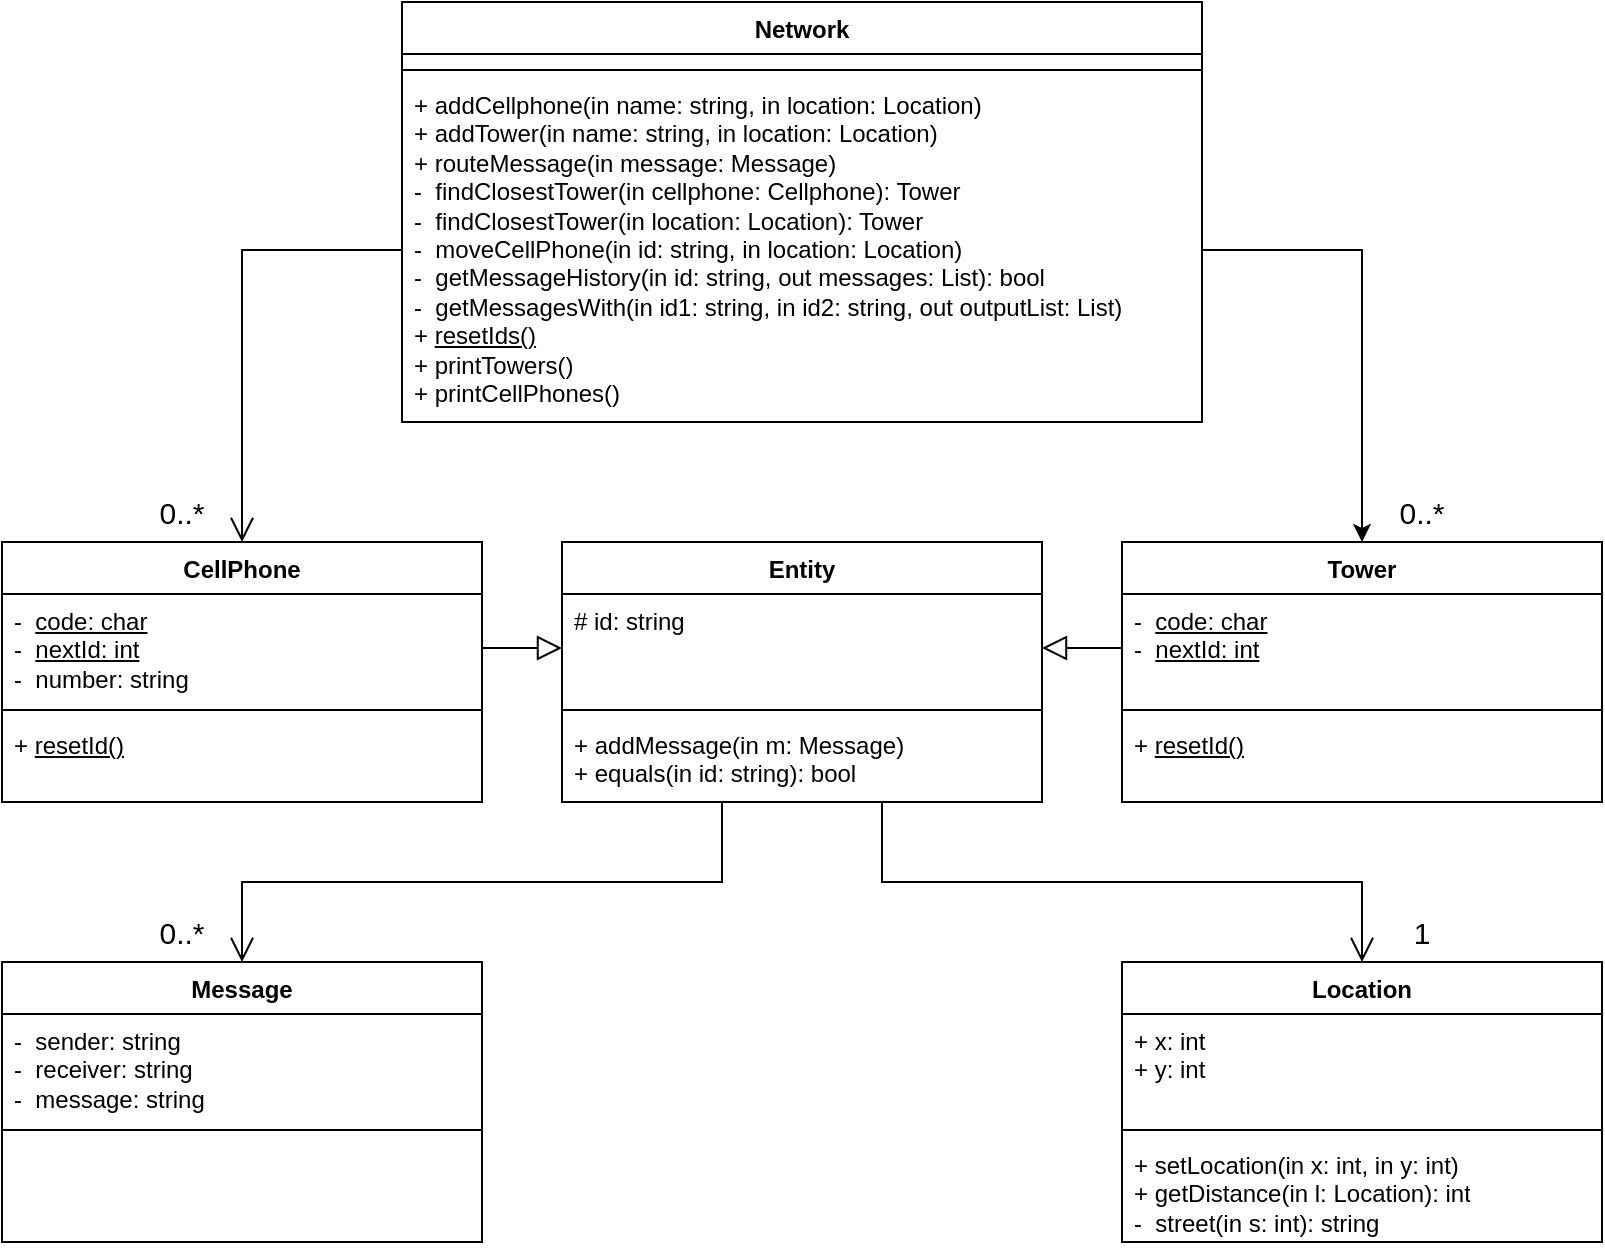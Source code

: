 <mxfile version="22.1.2" type="github">
  <diagram id="C5RBs43oDa-KdzZeNtuy" name="Page-1">
    <mxGraphModel dx="1167" dy="693" grid="1" gridSize="10" guides="1" tooltips="1" connect="1" arrows="1" fold="1" page="1" pageScale="1" pageWidth="850" pageHeight="1100" math="0" shadow="0">
      <root>
        <mxCell id="WIyWlLk6GJQsqaUBKTNV-0" />
        <mxCell id="WIyWlLk6GJQsqaUBKTNV-1" parent="WIyWlLk6GJQsqaUBKTNV-0" />
        <mxCell id="0oTE2nUID6lhTaBn_6L_-1" value="Network" style="swimlane;fontStyle=1;align=center;verticalAlign=top;childLayout=stackLayout;horizontal=1;startSize=26;horizontalStack=0;resizeParent=1;resizeParentMax=0;resizeLast=0;collapsible=1;marginBottom=0;whiteSpace=wrap;html=1;" parent="WIyWlLk6GJQsqaUBKTNV-1" vertex="1">
          <mxGeometry x="200" width="400" height="210" as="geometry" />
        </mxCell>
        <mxCell id="0oTE2nUID6lhTaBn_6L_-2" value="&lt;div&gt;&lt;br&gt;&lt;/div&gt;" style="text;strokeColor=none;fillColor=none;align=left;verticalAlign=top;spacingLeft=4;spacingRight=4;overflow=hidden;rotatable=0;points=[[0,0.5],[1,0.5]];portConstraint=eastwest;whiteSpace=wrap;html=1;" parent="0oTE2nUID6lhTaBn_6L_-1" vertex="1">
          <mxGeometry y="26" width="400" height="4" as="geometry" />
        </mxCell>
        <mxCell id="0oTE2nUID6lhTaBn_6L_-3" value="" style="line;strokeWidth=1;fillColor=none;align=left;verticalAlign=middle;spacingTop=-1;spacingLeft=3;spacingRight=3;rotatable=0;labelPosition=right;points=[];portConstraint=eastwest;strokeColor=inherit;" parent="0oTE2nUID6lhTaBn_6L_-1" vertex="1">
          <mxGeometry y="30" width="400" height="8" as="geometry" />
        </mxCell>
        <mxCell id="0oTE2nUID6lhTaBn_6L_-4" value="&lt;div&gt;&lt;div style=&quot;border-color: var(--border-color);&quot;&gt;+ addCellphone(in name: string, in location: Location)&lt;br style=&quot;border-color: var(--border-color);&quot;&gt;+ addTower(in name: string, in location: Location)&lt;/div&gt;&lt;div style=&quot;border-color: var(--border-color);&quot;&gt;+ routeMessage(in message: Message)&lt;br style=&quot;border-color: var(--border-color);&quot;&gt;-&amp;nbsp; findClosestTower(in&amp;nbsp;cellphone: Cellphone): Tower&lt;br style=&quot;border-color: var(--border-color);&quot;&gt;-&amp;nbsp; findClosestTower(in location: Location): Tower&lt;br style=&quot;border-color: var(--border-color);&quot;&gt;&lt;/div&gt;-&amp;nbsp; moveCellPhone(in id: string, in location: Location)&lt;br style=&quot;border-color: var(--border-color);&quot;&gt;&lt;div style=&quot;border-color: var(--border-color);&quot;&gt;-&amp;nbsp; getMessageHistory(in id: string, out messages: List): bool&lt;br&gt;&lt;/div&gt;&lt;div style=&quot;border-color: var(--border-color);&quot;&gt;-&amp;nbsp; getMessagesWith(in id1: string, in id2: string, out outputList: List)&lt;br style=&quot;border-color: var(--border-color);&quot;&gt;+ &lt;u&gt;resetIds()&lt;/u&gt;&lt;br style=&quot;border-color: var(--border-color);&quot;&gt;&lt;/div&gt;&lt;div style=&quot;border-color: var(--border-color);&quot;&gt;+ printTowers()&lt;/div&gt;&lt;div style=&quot;border-color: var(--border-color);&quot;&gt;+ printCellPhones()&lt;/div&gt;&lt;/div&gt;" style="text;strokeColor=none;fillColor=none;align=left;verticalAlign=top;spacingLeft=4;spacingRight=4;overflow=hidden;rotatable=0;points=[[0,0.5],[1,0.5]];portConstraint=eastwest;whiteSpace=wrap;html=1;" parent="0oTE2nUID6lhTaBn_6L_-1" vertex="1">
          <mxGeometry y="38" width="400" height="172" as="geometry" />
        </mxCell>
        <mxCell id="z44Hdahtrjjeqq5iOIPm-3" value="CellPhone" style="swimlane;fontStyle=1;align=center;verticalAlign=top;childLayout=stackLayout;horizontal=1;startSize=26;horizontalStack=0;resizeParent=1;resizeParentMax=0;resizeLast=0;collapsible=1;marginBottom=0;whiteSpace=wrap;html=1;" parent="WIyWlLk6GJQsqaUBKTNV-1" vertex="1">
          <mxGeometry y="270" width="240" height="130" as="geometry" />
        </mxCell>
        <mxCell id="z44Hdahtrjjeqq5iOIPm-4" value="&lt;div&gt;-&amp;nbsp; &lt;u&gt;code: char&lt;br&gt;&lt;/u&gt;&lt;/div&gt;&lt;div&gt;-&amp;nbsp; &lt;u&gt;nextId: int&lt;/u&gt;&lt;/div&gt;&lt;div&gt;-&amp;nbsp; number: string&lt;br&gt;&lt;/div&gt;" style="text;strokeColor=none;fillColor=none;align=left;verticalAlign=top;spacingLeft=4;spacingRight=4;overflow=hidden;rotatable=0;points=[[0,0.5],[1,0.5]];portConstraint=eastwest;whiteSpace=wrap;html=1;" parent="z44Hdahtrjjeqq5iOIPm-3" vertex="1">
          <mxGeometry y="26" width="240" height="54" as="geometry" />
        </mxCell>
        <mxCell id="z44Hdahtrjjeqq5iOIPm-5" value="" style="line;strokeWidth=1;fillColor=none;align=left;verticalAlign=middle;spacingTop=-1;spacingLeft=3;spacingRight=3;rotatable=0;labelPosition=right;points=[];portConstraint=eastwest;strokeColor=inherit;" parent="z44Hdahtrjjeqq5iOIPm-3" vertex="1">
          <mxGeometry y="80" width="240" height="8" as="geometry" />
        </mxCell>
        <mxCell id="z44Hdahtrjjeqq5iOIPm-6" value="&lt;div&gt;+ &lt;u&gt;resetId()&lt;/u&gt;&lt;/div&gt;" style="text;strokeColor=none;fillColor=none;align=left;verticalAlign=top;spacingLeft=4;spacingRight=4;overflow=hidden;rotatable=0;points=[[0,0.5],[1,0.5]];portConstraint=eastwest;whiteSpace=wrap;html=1;" parent="z44Hdahtrjjeqq5iOIPm-3" vertex="1">
          <mxGeometry y="88" width="240" height="42" as="geometry" />
        </mxCell>
        <mxCell id="z44Hdahtrjjeqq5iOIPm-7" value="Tower" style="swimlane;fontStyle=1;align=center;verticalAlign=top;childLayout=stackLayout;horizontal=1;startSize=26;horizontalStack=0;resizeParent=1;resizeParentMax=0;resizeLast=0;collapsible=1;marginBottom=0;whiteSpace=wrap;html=1;" parent="WIyWlLk6GJQsqaUBKTNV-1" vertex="1">
          <mxGeometry x="560" y="270" width="240" height="130" as="geometry" />
        </mxCell>
        <mxCell id="z44Hdahtrjjeqq5iOIPm-8" value="&lt;div&gt;-&amp;nbsp; &lt;u&gt;code: char&lt;br&gt;&lt;/u&gt;&lt;/div&gt;&lt;div&gt;-&amp;nbsp; &lt;u&gt;nextId: int&lt;/u&gt;&lt;/div&gt;" style="text;strokeColor=none;fillColor=none;align=left;verticalAlign=top;spacingLeft=4;spacingRight=4;overflow=hidden;rotatable=0;points=[[0,0.5],[1,0.5]];portConstraint=eastwest;whiteSpace=wrap;html=1;" parent="z44Hdahtrjjeqq5iOIPm-7" vertex="1">
          <mxGeometry y="26" width="240" height="54" as="geometry" />
        </mxCell>
        <mxCell id="z44Hdahtrjjeqq5iOIPm-9" value="" style="line;strokeWidth=1;fillColor=none;align=left;verticalAlign=middle;spacingTop=-1;spacingLeft=3;spacingRight=3;rotatable=0;labelPosition=right;points=[];portConstraint=eastwest;strokeColor=inherit;" parent="z44Hdahtrjjeqq5iOIPm-7" vertex="1">
          <mxGeometry y="80" width="240" height="8" as="geometry" />
        </mxCell>
        <mxCell id="z44Hdahtrjjeqq5iOIPm-10" value="&lt;div&gt;+ &lt;u&gt;resetId()&lt;/u&gt;&lt;/div&gt;" style="text;strokeColor=none;fillColor=none;align=left;verticalAlign=top;spacingLeft=4;spacingRight=4;overflow=hidden;rotatable=0;points=[[0,0.5],[1,0.5]];portConstraint=eastwest;whiteSpace=wrap;html=1;" parent="z44Hdahtrjjeqq5iOIPm-7" vertex="1">
          <mxGeometry y="88" width="240" height="42" as="geometry" />
        </mxCell>
        <mxCell id="z44Hdahtrjjeqq5iOIPm-29" value="" style="edgeStyle=orthogonalEdgeStyle;rounded=0;orthogonalLoop=1;jettySize=auto;html=1;entryX=0.5;entryY=0;entryDx=0;entryDy=0;endArrow=open;endFill=0;endSize=10;" parent="WIyWlLk6GJQsqaUBKTNV-1" target="z44Hdahtrjjeqq5iOIPm-25" edge="1">
          <mxGeometry relative="1" as="geometry">
            <Array as="points">
              <mxPoint x="360" y="440" />
              <mxPoint x="120" y="440" />
            </Array>
            <mxPoint x="360" y="400" as="sourcePoint" />
            <mxPoint x="120" y="440" as="targetPoint" />
          </mxGeometry>
        </mxCell>
        <mxCell id="z44Hdahtrjjeqq5iOIPm-11" value="Entity" style="swimlane;fontStyle=1;align=center;verticalAlign=top;childLayout=stackLayout;horizontal=1;startSize=26;horizontalStack=0;resizeParent=1;resizeParentMax=0;resizeLast=0;collapsible=1;marginBottom=0;whiteSpace=wrap;html=1;" parent="WIyWlLk6GJQsqaUBKTNV-1" vertex="1">
          <mxGeometry x="280" y="270" width="240" height="130" as="geometry" />
        </mxCell>
        <mxCell id="z44Hdahtrjjeqq5iOIPm-12" value="# id: string" style="text;strokeColor=none;fillColor=none;align=left;verticalAlign=top;spacingLeft=4;spacingRight=4;overflow=hidden;rotatable=0;points=[[0,0.5],[1,0.5]];portConstraint=eastwest;whiteSpace=wrap;html=1;" parent="z44Hdahtrjjeqq5iOIPm-11" vertex="1">
          <mxGeometry y="26" width="240" height="54" as="geometry" />
        </mxCell>
        <mxCell id="z44Hdahtrjjeqq5iOIPm-13" value="" style="line;strokeWidth=1;fillColor=none;align=left;verticalAlign=middle;spacingTop=-1;spacingLeft=3;spacingRight=3;rotatable=0;labelPosition=right;points=[];portConstraint=eastwest;strokeColor=inherit;" parent="z44Hdahtrjjeqq5iOIPm-11" vertex="1">
          <mxGeometry y="80" width="240" height="8" as="geometry" />
        </mxCell>
        <mxCell id="z44Hdahtrjjeqq5iOIPm-14" value="+ addMessage(in m: Message)&lt;br&gt;+&amp;nbsp;equals(in id: string): bool" style="text;strokeColor=none;fillColor=none;align=left;verticalAlign=top;spacingLeft=4;spacingRight=4;overflow=hidden;rotatable=0;points=[[0,0.5],[1,0.5]];portConstraint=eastwest;whiteSpace=wrap;html=1;" parent="z44Hdahtrjjeqq5iOIPm-11" vertex="1">
          <mxGeometry y="88" width="240" height="42" as="geometry" />
        </mxCell>
        <mxCell id="z44Hdahtrjjeqq5iOIPm-20" value="&lt;font style=&quot;font-size: 15px;&quot;&gt;0..*&lt;/font&gt;" style="text;html=1;strokeColor=none;fillColor=none;align=center;verticalAlign=middle;whiteSpace=wrap;rounded=0;" parent="WIyWlLk6GJQsqaUBKTNV-1" vertex="1">
          <mxGeometry x="60" y="240" width="60" height="30" as="geometry" />
        </mxCell>
        <mxCell id="z44Hdahtrjjeqq5iOIPm-25" value="Message" style="swimlane;fontStyle=1;align=center;verticalAlign=top;childLayout=stackLayout;horizontal=1;startSize=26;horizontalStack=0;resizeParent=1;resizeParentMax=0;resizeLast=0;collapsible=1;marginBottom=0;whiteSpace=wrap;html=1;" parent="WIyWlLk6GJQsqaUBKTNV-1" vertex="1">
          <mxGeometry y="480" width="240" height="140" as="geometry" />
        </mxCell>
        <mxCell id="z44Hdahtrjjeqq5iOIPm-26" value="-&amp;nbsp; sender: string&lt;br&gt;-&amp;nbsp; receiver: string&lt;br&gt;-&amp;nbsp; message: string" style="text;strokeColor=none;fillColor=none;align=left;verticalAlign=top;spacingLeft=4;spacingRight=4;overflow=hidden;rotatable=0;points=[[0,0.5],[1,0.5]];portConstraint=eastwest;whiteSpace=wrap;html=1;" parent="z44Hdahtrjjeqq5iOIPm-25" vertex="1">
          <mxGeometry y="26" width="240" height="54" as="geometry" />
        </mxCell>
        <mxCell id="z44Hdahtrjjeqq5iOIPm-27" value="" style="line;strokeWidth=1;fillColor=none;align=left;verticalAlign=middle;spacingTop=-1;spacingLeft=3;spacingRight=3;rotatable=0;labelPosition=right;points=[];portConstraint=eastwest;strokeColor=inherit;" parent="z44Hdahtrjjeqq5iOIPm-25" vertex="1">
          <mxGeometry y="80" width="240" height="8" as="geometry" />
        </mxCell>
        <mxCell id="z44Hdahtrjjeqq5iOIPm-28" value="&lt;div&gt;&lt;br&gt;&lt;/div&gt;&lt;div&gt;&lt;br&gt;&lt;/div&gt;&lt;div&gt;&lt;br&gt;&lt;/div&gt;" style="text;strokeColor=none;fillColor=none;align=left;verticalAlign=top;spacingLeft=4;spacingRight=4;overflow=hidden;rotatable=0;points=[[0,0.5],[1,0.5]];portConstraint=eastwest;whiteSpace=wrap;html=1;" parent="z44Hdahtrjjeqq5iOIPm-25" vertex="1">
          <mxGeometry y="88" width="240" height="52" as="geometry" />
        </mxCell>
        <mxCell id="z44Hdahtrjjeqq5iOIPm-37" value="&lt;font style=&quot;font-size: 15px;&quot;&gt;0..*&lt;/font&gt;" style="text;html=1;strokeColor=none;fillColor=none;align=center;verticalAlign=middle;whiteSpace=wrap;rounded=0;" parent="WIyWlLk6GJQsqaUBKTNV-1" vertex="1">
          <mxGeometry x="680" y="240" width="60" height="30" as="geometry" />
        </mxCell>
        <mxCell id="z44Hdahtrjjeqq5iOIPm-38" value="&lt;font style=&quot;font-size: 15px;&quot;&gt;0..*&lt;/font&gt;" style="text;html=1;strokeColor=none;fillColor=none;align=center;verticalAlign=middle;whiteSpace=wrap;rounded=0;" parent="WIyWlLk6GJQsqaUBKTNV-1" vertex="1">
          <mxGeometry x="60" y="450" width="60" height="30" as="geometry" />
        </mxCell>
        <mxCell id="O4lFAnB1TVO2TF_nmuDd-0" value="" style="endArrow=block;html=1;rounded=0;exitX=0;exitY=0.5;exitDx=0;exitDy=0;entryX=1;entryY=0.5;entryDx=0;entryDy=0;endFill=0;endSize=10;" parent="WIyWlLk6GJQsqaUBKTNV-1" source="z44Hdahtrjjeqq5iOIPm-8" target="z44Hdahtrjjeqq5iOIPm-12" edge="1">
          <mxGeometry width="50" height="50" relative="1" as="geometry">
            <mxPoint x="510" y="370" as="sourcePoint" />
            <mxPoint x="560" y="320" as="targetPoint" />
          </mxGeometry>
        </mxCell>
        <mxCell id="O4lFAnB1TVO2TF_nmuDd-1" value="" style="endArrow=block;html=1;rounded=0;exitX=1;exitY=0.5;exitDx=0;exitDy=0;entryX=0;entryY=0.5;entryDx=0;entryDy=0;endFill=0;endSize=10;" parent="WIyWlLk6GJQsqaUBKTNV-1" source="z44Hdahtrjjeqq5iOIPm-4" target="z44Hdahtrjjeqq5iOIPm-12" edge="1">
          <mxGeometry width="50" height="50" relative="1" as="geometry">
            <mxPoint x="570" y="333" as="sourcePoint" />
            <mxPoint x="510" y="333" as="targetPoint" />
          </mxGeometry>
        </mxCell>
        <mxCell id="O4lFAnB1TVO2TF_nmuDd-2" value="" style="edgeStyle=orthogonalEdgeStyle;rounded=0;orthogonalLoop=1;jettySize=auto;html=1;endArrow=open;endFill=0;endSize=10;" parent="WIyWlLk6GJQsqaUBKTNV-1" edge="1">
          <mxGeometry relative="1" as="geometry">
            <Array as="points">
              <mxPoint x="440" y="440" />
              <mxPoint x="680" y="440" />
              <mxPoint x="680" y="480" />
            </Array>
            <mxPoint x="440" y="400" as="sourcePoint" />
            <mxPoint x="680" y="480" as="targetPoint" />
          </mxGeometry>
        </mxCell>
        <mxCell id="O4lFAnB1TVO2TF_nmuDd-3" value="Location" style="swimlane;fontStyle=1;align=center;verticalAlign=top;childLayout=stackLayout;horizontal=1;startSize=26;horizontalStack=0;resizeParent=1;resizeParentMax=0;resizeLast=0;collapsible=1;marginBottom=0;whiteSpace=wrap;html=1;" parent="WIyWlLk6GJQsqaUBKTNV-1" vertex="1">
          <mxGeometry x="560" y="480" width="240" height="140" as="geometry" />
        </mxCell>
        <mxCell id="O4lFAnB1TVO2TF_nmuDd-4" value="+ x: int&lt;br&gt;+ y: int" style="text;strokeColor=none;fillColor=none;align=left;verticalAlign=top;spacingLeft=4;spacingRight=4;overflow=hidden;rotatable=0;points=[[0,0.5],[1,0.5]];portConstraint=eastwest;whiteSpace=wrap;html=1;" parent="O4lFAnB1TVO2TF_nmuDd-3" vertex="1">
          <mxGeometry y="26" width="240" height="54" as="geometry" />
        </mxCell>
        <mxCell id="O4lFAnB1TVO2TF_nmuDd-5" value="" style="line;strokeWidth=1;fillColor=none;align=left;verticalAlign=middle;spacingTop=-1;spacingLeft=3;spacingRight=3;rotatable=0;labelPosition=right;points=[];portConstraint=eastwest;strokeColor=inherit;" parent="O4lFAnB1TVO2TF_nmuDd-3" vertex="1">
          <mxGeometry y="80" width="240" height="8" as="geometry" />
        </mxCell>
        <mxCell id="O4lFAnB1TVO2TF_nmuDd-6" value="+ setLocation(in x: int, in y: int)&lt;div&gt;+ getDistance(in l: Location): int&lt;/div&gt;&lt;div&gt;-&amp;nbsp; street(in s: int): string&lt;br&gt;&lt;/div&gt;" style="text;strokeColor=none;fillColor=none;align=left;verticalAlign=top;spacingLeft=4;spacingRight=4;overflow=hidden;rotatable=0;points=[[0,0.5],[1,0.5]];portConstraint=eastwest;whiteSpace=wrap;html=1;" parent="O4lFAnB1TVO2TF_nmuDd-3" vertex="1">
          <mxGeometry y="88" width="240" height="52" as="geometry" />
        </mxCell>
        <mxCell id="O4lFAnB1TVO2TF_nmuDd-7" value="&lt;font style=&quot;font-size: 15px;&quot;&gt;1&lt;/font&gt;" style="text;html=1;strokeColor=none;fillColor=none;align=center;verticalAlign=middle;whiteSpace=wrap;rounded=0;" parent="WIyWlLk6GJQsqaUBKTNV-1" vertex="1">
          <mxGeometry x="680" y="450" width="60" height="30" as="geometry" />
        </mxCell>
        <mxCell id="KoOSAPbPaTdt0TtMnPyq-1" style="edgeStyle=orthogonalEdgeStyle;rounded=0;orthogonalLoop=1;jettySize=auto;html=1;endArrow=open;endFill=0;endSize=10;startSize=10;" edge="1" parent="WIyWlLk6GJQsqaUBKTNV-1" source="0oTE2nUID6lhTaBn_6L_-4" target="z44Hdahtrjjeqq5iOIPm-3">
          <mxGeometry relative="1" as="geometry" />
        </mxCell>
        <mxCell id="KoOSAPbPaTdt0TtMnPyq-2" style="edgeStyle=orthogonalEdgeStyle;rounded=0;orthogonalLoop=1;jettySize=auto;html=1;entryX=0.5;entryY=0;entryDx=0;entryDy=0;" edge="1" parent="WIyWlLk6GJQsqaUBKTNV-1" source="0oTE2nUID6lhTaBn_6L_-4" target="z44Hdahtrjjeqq5iOIPm-7">
          <mxGeometry relative="1" as="geometry" />
        </mxCell>
      </root>
    </mxGraphModel>
  </diagram>
</mxfile>
